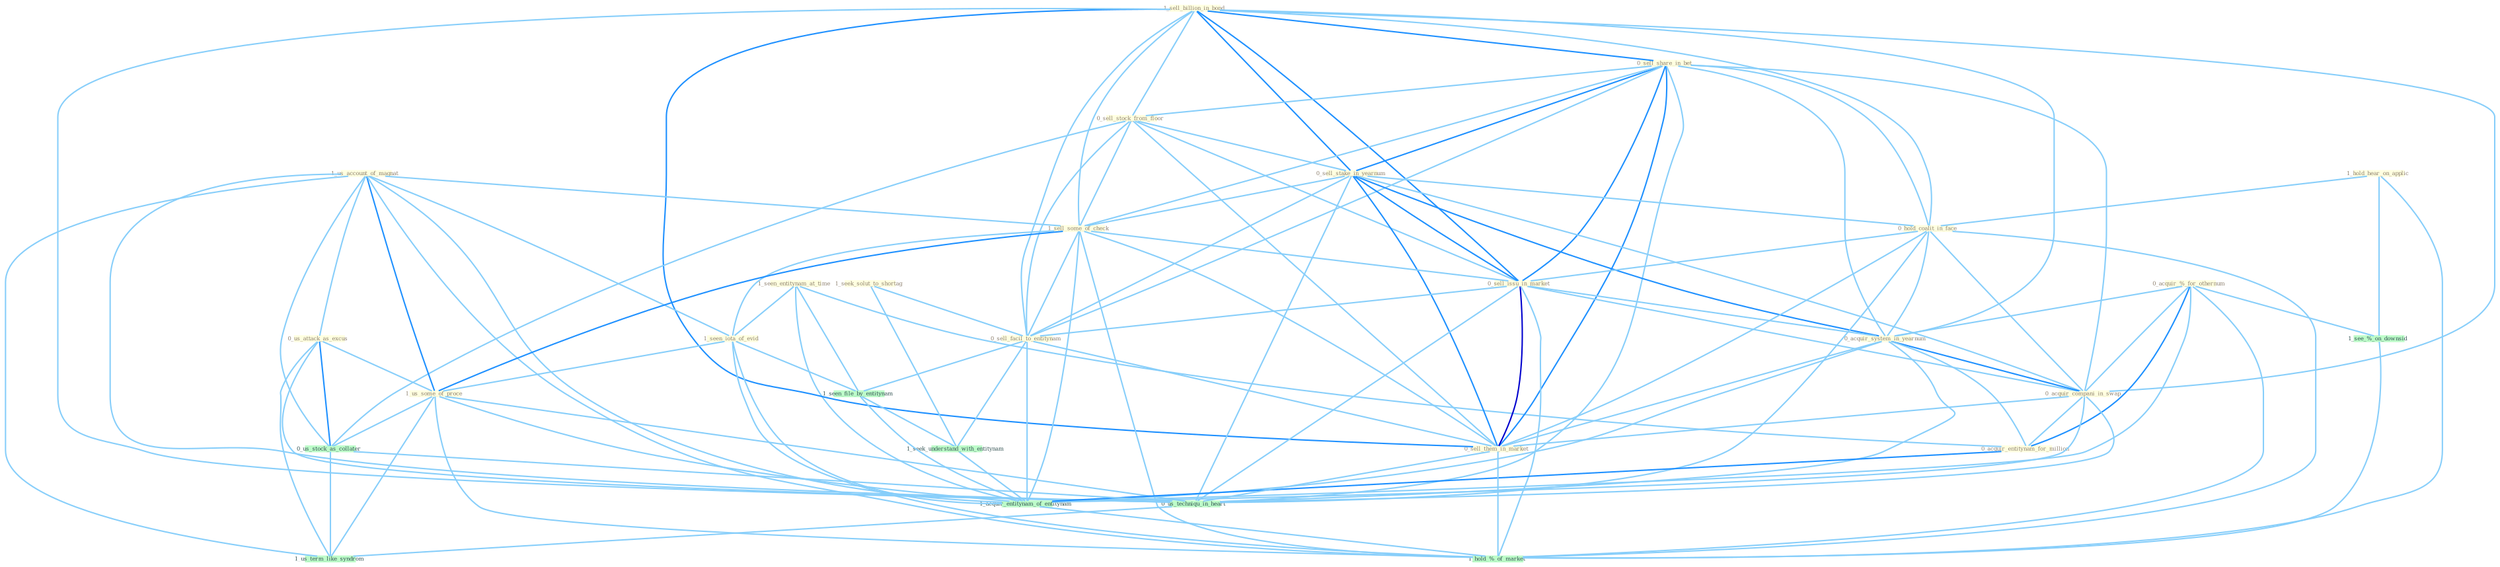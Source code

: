 Graph G{ 
    node
    [shape=polygon,style=filled,width=.5,height=.06,color="#BDFCC9",fixedsize=true,fontsize=4,
    fontcolor="#2f4f4f"];
    {node
    [color="#ffffe0", fontcolor="#8b7d6b"] "1_seen_entitynam_at_time " "1_sell_billion_in_bond " "0_sell_share_in_bet " "0_sell_stock_from_floor " "0_sell_stake_in_yearnum " "1_hold_hear_on_applic " "1_us_account_of_magnat " "1_sell_some_of_check " "1_seen_iota_of_evid " "0_hold_coalit_in_face " "1_seek_solut_to_shortag " "0_acquir_%_for_othernum " "0_sell_issu_in_market " "0_us_attack_as_excus " "0_sell_facil_to_entitynam " "0_acquir_system_in_yearnum " "1_us_some_of_proce " "0_acquir_compani_in_swap " "0_acquir_entitynam_for_million " "0_sell_them_in_market "}
{node [color="#fff0f5", fontcolor="#b22222"]}
edge [color="#B0E2FF"];

	"1_seen_entitynam_at_time " -- "1_seen_iota_of_evid " [w="1", color="#87cefa" ];
	"1_seen_entitynam_at_time " -- "0_acquir_entitynam_for_million " [w="1", color="#87cefa" ];
	"1_seen_entitynam_at_time " -- "1_seen_file_by_entitynam " [w="1", color="#87cefa" ];
	"1_seen_entitynam_at_time " -- "1_acquir_entitynam_of_entitynam " [w="1", color="#87cefa" ];
	"1_sell_billion_in_bond " -- "0_sell_share_in_bet " [w="2", color="#1e90ff" , len=0.8];
	"1_sell_billion_in_bond " -- "0_sell_stock_from_floor " [w="1", color="#87cefa" ];
	"1_sell_billion_in_bond " -- "0_sell_stake_in_yearnum " [w="2", color="#1e90ff" , len=0.8];
	"1_sell_billion_in_bond " -- "1_sell_some_of_check " [w="1", color="#87cefa" ];
	"1_sell_billion_in_bond " -- "0_hold_coalit_in_face " [w="1", color="#87cefa" ];
	"1_sell_billion_in_bond " -- "0_sell_issu_in_market " [w="2", color="#1e90ff" , len=0.8];
	"1_sell_billion_in_bond " -- "0_sell_facil_to_entitynam " [w="1", color="#87cefa" ];
	"1_sell_billion_in_bond " -- "0_acquir_system_in_yearnum " [w="1", color="#87cefa" ];
	"1_sell_billion_in_bond " -- "0_acquir_compani_in_swap " [w="1", color="#87cefa" ];
	"1_sell_billion_in_bond " -- "0_sell_them_in_market " [w="2", color="#1e90ff" , len=0.8];
	"1_sell_billion_in_bond " -- "0_us_techniqu_in_heart " [w="1", color="#87cefa" ];
	"0_sell_share_in_bet " -- "0_sell_stock_from_floor " [w="1", color="#87cefa" ];
	"0_sell_share_in_bet " -- "0_sell_stake_in_yearnum " [w="2", color="#1e90ff" , len=0.8];
	"0_sell_share_in_bet " -- "1_sell_some_of_check " [w="1", color="#87cefa" ];
	"0_sell_share_in_bet " -- "0_hold_coalit_in_face " [w="1", color="#87cefa" ];
	"0_sell_share_in_bet " -- "0_sell_issu_in_market " [w="2", color="#1e90ff" , len=0.8];
	"0_sell_share_in_bet " -- "0_sell_facil_to_entitynam " [w="1", color="#87cefa" ];
	"0_sell_share_in_bet " -- "0_acquir_system_in_yearnum " [w="1", color="#87cefa" ];
	"0_sell_share_in_bet " -- "0_acquir_compani_in_swap " [w="1", color="#87cefa" ];
	"0_sell_share_in_bet " -- "0_sell_them_in_market " [w="2", color="#1e90ff" , len=0.8];
	"0_sell_share_in_bet " -- "0_us_techniqu_in_heart " [w="1", color="#87cefa" ];
	"0_sell_stock_from_floor " -- "0_sell_stake_in_yearnum " [w="1", color="#87cefa" ];
	"0_sell_stock_from_floor " -- "1_sell_some_of_check " [w="1", color="#87cefa" ];
	"0_sell_stock_from_floor " -- "0_sell_issu_in_market " [w="1", color="#87cefa" ];
	"0_sell_stock_from_floor " -- "0_sell_facil_to_entitynam " [w="1", color="#87cefa" ];
	"0_sell_stock_from_floor " -- "0_sell_them_in_market " [w="1", color="#87cefa" ];
	"0_sell_stock_from_floor " -- "0_us_stock_as_collater " [w="1", color="#87cefa" ];
	"0_sell_stake_in_yearnum " -- "1_sell_some_of_check " [w="1", color="#87cefa" ];
	"0_sell_stake_in_yearnum " -- "0_hold_coalit_in_face " [w="1", color="#87cefa" ];
	"0_sell_stake_in_yearnum " -- "0_sell_issu_in_market " [w="2", color="#1e90ff" , len=0.8];
	"0_sell_stake_in_yearnum " -- "0_sell_facil_to_entitynam " [w="1", color="#87cefa" ];
	"0_sell_stake_in_yearnum " -- "0_acquir_system_in_yearnum " [w="2", color="#1e90ff" , len=0.8];
	"0_sell_stake_in_yearnum " -- "0_acquir_compani_in_swap " [w="1", color="#87cefa" ];
	"0_sell_stake_in_yearnum " -- "0_sell_them_in_market " [w="2", color="#1e90ff" , len=0.8];
	"0_sell_stake_in_yearnum " -- "0_us_techniqu_in_heart " [w="1", color="#87cefa" ];
	"1_hold_hear_on_applic " -- "0_hold_coalit_in_face " [w="1", color="#87cefa" ];
	"1_hold_hear_on_applic " -- "1_see_%_on_downsid " [w="1", color="#87cefa" ];
	"1_hold_hear_on_applic " -- "1_hold_%_of_market " [w="1", color="#87cefa" ];
	"1_us_account_of_magnat " -- "1_sell_some_of_check " [w="1", color="#87cefa" ];
	"1_us_account_of_magnat " -- "1_seen_iota_of_evid " [w="1", color="#87cefa" ];
	"1_us_account_of_magnat " -- "0_us_attack_as_excus " [w="1", color="#87cefa" ];
	"1_us_account_of_magnat " -- "1_us_some_of_proce " [w="2", color="#1e90ff" , len=0.8];
	"1_us_account_of_magnat " -- "0_us_stock_as_collater " [w="1", color="#87cefa" ];
	"1_us_account_of_magnat " -- "1_acquir_entitynam_of_entitynam " [w="1", color="#87cefa" ];
	"1_us_account_of_magnat " -- "0_us_techniqu_in_heart " [w="1", color="#87cefa" ];
	"1_us_account_of_magnat " -- "1_us_term_like_syndrom " [w="1", color="#87cefa" ];
	"1_us_account_of_magnat " -- "1_hold_%_of_market " [w="1", color="#87cefa" ];
	"1_sell_some_of_check " -- "1_seen_iota_of_evid " [w="1", color="#87cefa" ];
	"1_sell_some_of_check " -- "0_sell_issu_in_market " [w="1", color="#87cefa" ];
	"1_sell_some_of_check " -- "0_sell_facil_to_entitynam " [w="1", color="#87cefa" ];
	"1_sell_some_of_check " -- "1_us_some_of_proce " [w="2", color="#1e90ff" , len=0.8];
	"1_sell_some_of_check " -- "0_sell_them_in_market " [w="1", color="#87cefa" ];
	"1_sell_some_of_check " -- "1_acquir_entitynam_of_entitynam " [w="1", color="#87cefa" ];
	"1_sell_some_of_check " -- "1_hold_%_of_market " [w="1", color="#87cefa" ];
	"1_seen_iota_of_evid " -- "1_us_some_of_proce " [w="1", color="#87cefa" ];
	"1_seen_iota_of_evid " -- "1_seen_file_by_entitynam " [w="1", color="#87cefa" ];
	"1_seen_iota_of_evid " -- "1_acquir_entitynam_of_entitynam " [w="1", color="#87cefa" ];
	"1_seen_iota_of_evid " -- "1_hold_%_of_market " [w="1", color="#87cefa" ];
	"0_hold_coalit_in_face " -- "0_sell_issu_in_market " [w="1", color="#87cefa" ];
	"0_hold_coalit_in_face " -- "0_acquir_system_in_yearnum " [w="1", color="#87cefa" ];
	"0_hold_coalit_in_face " -- "0_acquir_compani_in_swap " [w="1", color="#87cefa" ];
	"0_hold_coalit_in_face " -- "0_sell_them_in_market " [w="1", color="#87cefa" ];
	"0_hold_coalit_in_face " -- "0_us_techniqu_in_heart " [w="1", color="#87cefa" ];
	"0_hold_coalit_in_face " -- "1_hold_%_of_market " [w="1", color="#87cefa" ];
	"1_seek_solut_to_shortag " -- "0_sell_facil_to_entitynam " [w="1", color="#87cefa" ];
	"1_seek_solut_to_shortag " -- "1_seek_understand_with_entitynam " [w="1", color="#87cefa" ];
	"0_acquir_%_for_othernum " -- "0_acquir_system_in_yearnum " [w="1", color="#87cefa" ];
	"0_acquir_%_for_othernum " -- "0_acquir_compani_in_swap " [w="1", color="#87cefa" ];
	"0_acquir_%_for_othernum " -- "0_acquir_entitynam_for_million " [w="2", color="#1e90ff" , len=0.8];
	"0_acquir_%_for_othernum " -- "1_acquir_entitynam_of_entitynam " [w="1", color="#87cefa" ];
	"0_acquir_%_for_othernum " -- "1_see_%_on_downsid " [w="1", color="#87cefa" ];
	"0_acquir_%_for_othernum " -- "1_hold_%_of_market " [w="1", color="#87cefa" ];
	"0_sell_issu_in_market " -- "0_sell_facil_to_entitynam " [w="1", color="#87cefa" ];
	"0_sell_issu_in_market " -- "0_acquir_system_in_yearnum " [w="1", color="#87cefa" ];
	"0_sell_issu_in_market " -- "0_acquir_compani_in_swap " [w="1", color="#87cefa" ];
	"0_sell_issu_in_market " -- "0_sell_them_in_market " [w="3", color="#0000cd" , len=0.6];
	"0_sell_issu_in_market " -- "0_us_techniqu_in_heart " [w="1", color="#87cefa" ];
	"0_sell_issu_in_market " -- "1_hold_%_of_market " [w="1", color="#87cefa" ];
	"0_us_attack_as_excus " -- "1_us_some_of_proce " [w="1", color="#87cefa" ];
	"0_us_attack_as_excus " -- "0_us_stock_as_collater " [w="2", color="#1e90ff" , len=0.8];
	"0_us_attack_as_excus " -- "0_us_techniqu_in_heart " [w="1", color="#87cefa" ];
	"0_us_attack_as_excus " -- "1_us_term_like_syndrom " [w="1", color="#87cefa" ];
	"0_sell_facil_to_entitynam " -- "0_sell_them_in_market " [w="1", color="#87cefa" ];
	"0_sell_facil_to_entitynam " -- "1_seen_file_by_entitynam " [w="1", color="#87cefa" ];
	"0_sell_facil_to_entitynam " -- "1_seek_understand_with_entitynam " [w="1", color="#87cefa" ];
	"0_sell_facil_to_entitynam " -- "1_acquir_entitynam_of_entitynam " [w="1", color="#87cefa" ];
	"0_acquir_system_in_yearnum " -- "0_acquir_compani_in_swap " [w="2", color="#1e90ff" , len=0.8];
	"0_acquir_system_in_yearnum " -- "0_acquir_entitynam_for_million " [w="1", color="#87cefa" ];
	"0_acquir_system_in_yearnum " -- "0_sell_them_in_market " [w="1", color="#87cefa" ];
	"0_acquir_system_in_yearnum " -- "1_acquir_entitynam_of_entitynam " [w="1", color="#87cefa" ];
	"0_acquir_system_in_yearnum " -- "0_us_techniqu_in_heart " [w="1", color="#87cefa" ];
	"1_us_some_of_proce " -- "0_us_stock_as_collater " [w="1", color="#87cefa" ];
	"1_us_some_of_proce " -- "1_acquir_entitynam_of_entitynam " [w="1", color="#87cefa" ];
	"1_us_some_of_proce " -- "0_us_techniqu_in_heart " [w="1", color="#87cefa" ];
	"1_us_some_of_proce " -- "1_us_term_like_syndrom " [w="1", color="#87cefa" ];
	"1_us_some_of_proce " -- "1_hold_%_of_market " [w="1", color="#87cefa" ];
	"0_acquir_compani_in_swap " -- "0_acquir_entitynam_for_million " [w="1", color="#87cefa" ];
	"0_acquir_compani_in_swap " -- "0_sell_them_in_market " [w="1", color="#87cefa" ];
	"0_acquir_compani_in_swap " -- "1_acquir_entitynam_of_entitynam " [w="1", color="#87cefa" ];
	"0_acquir_compani_in_swap " -- "0_us_techniqu_in_heart " [w="1", color="#87cefa" ];
	"0_acquir_entitynam_for_million " -- "1_acquir_entitynam_of_entitynam " [w="2", color="#1e90ff" , len=0.8];
	"0_sell_them_in_market " -- "0_us_techniqu_in_heart " [w="1", color="#87cefa" ];
	"0_sell_them_in_market " -- "1_hold_%_of_market " [w="1", color="#87cefa" ];
	"1_seen_file_by_entitynam " -- "1_seek_understand_with_entitynam " [w="1", color="#87cefa" ];
	"1_seen_file_by_entitynam " -- "1_acquir_entitynam_of_entitynam " [w="1", color="#87cefa" ];
	"0_us_stock_as_collater " -- "0_us_techniqu_in_heart " [w="1", color="#87cefa" ];
	"0_us_stock_as_collater " -- "1_us_term_like_syndrom " [w="1", color="#87cefa" ];
	"1_seek_understand_with_entitynam " -- "1_acquir_entitynam_of_entitynam " [w="1", color="#87cefa" ];
	"1_acquir_entitynam_of_entitynam " -- "1_hold_%_of_market " [w="1", color="#87cefa" ];
	"0_us_techniqu_in_heart " -- "1_us_term_like_syndrom " [w="1", color="#87cefa" ];
	"1_see_%_on_downsid " -- "1_hold_%_of_market " [w="1", color="#87cefa" ];
}